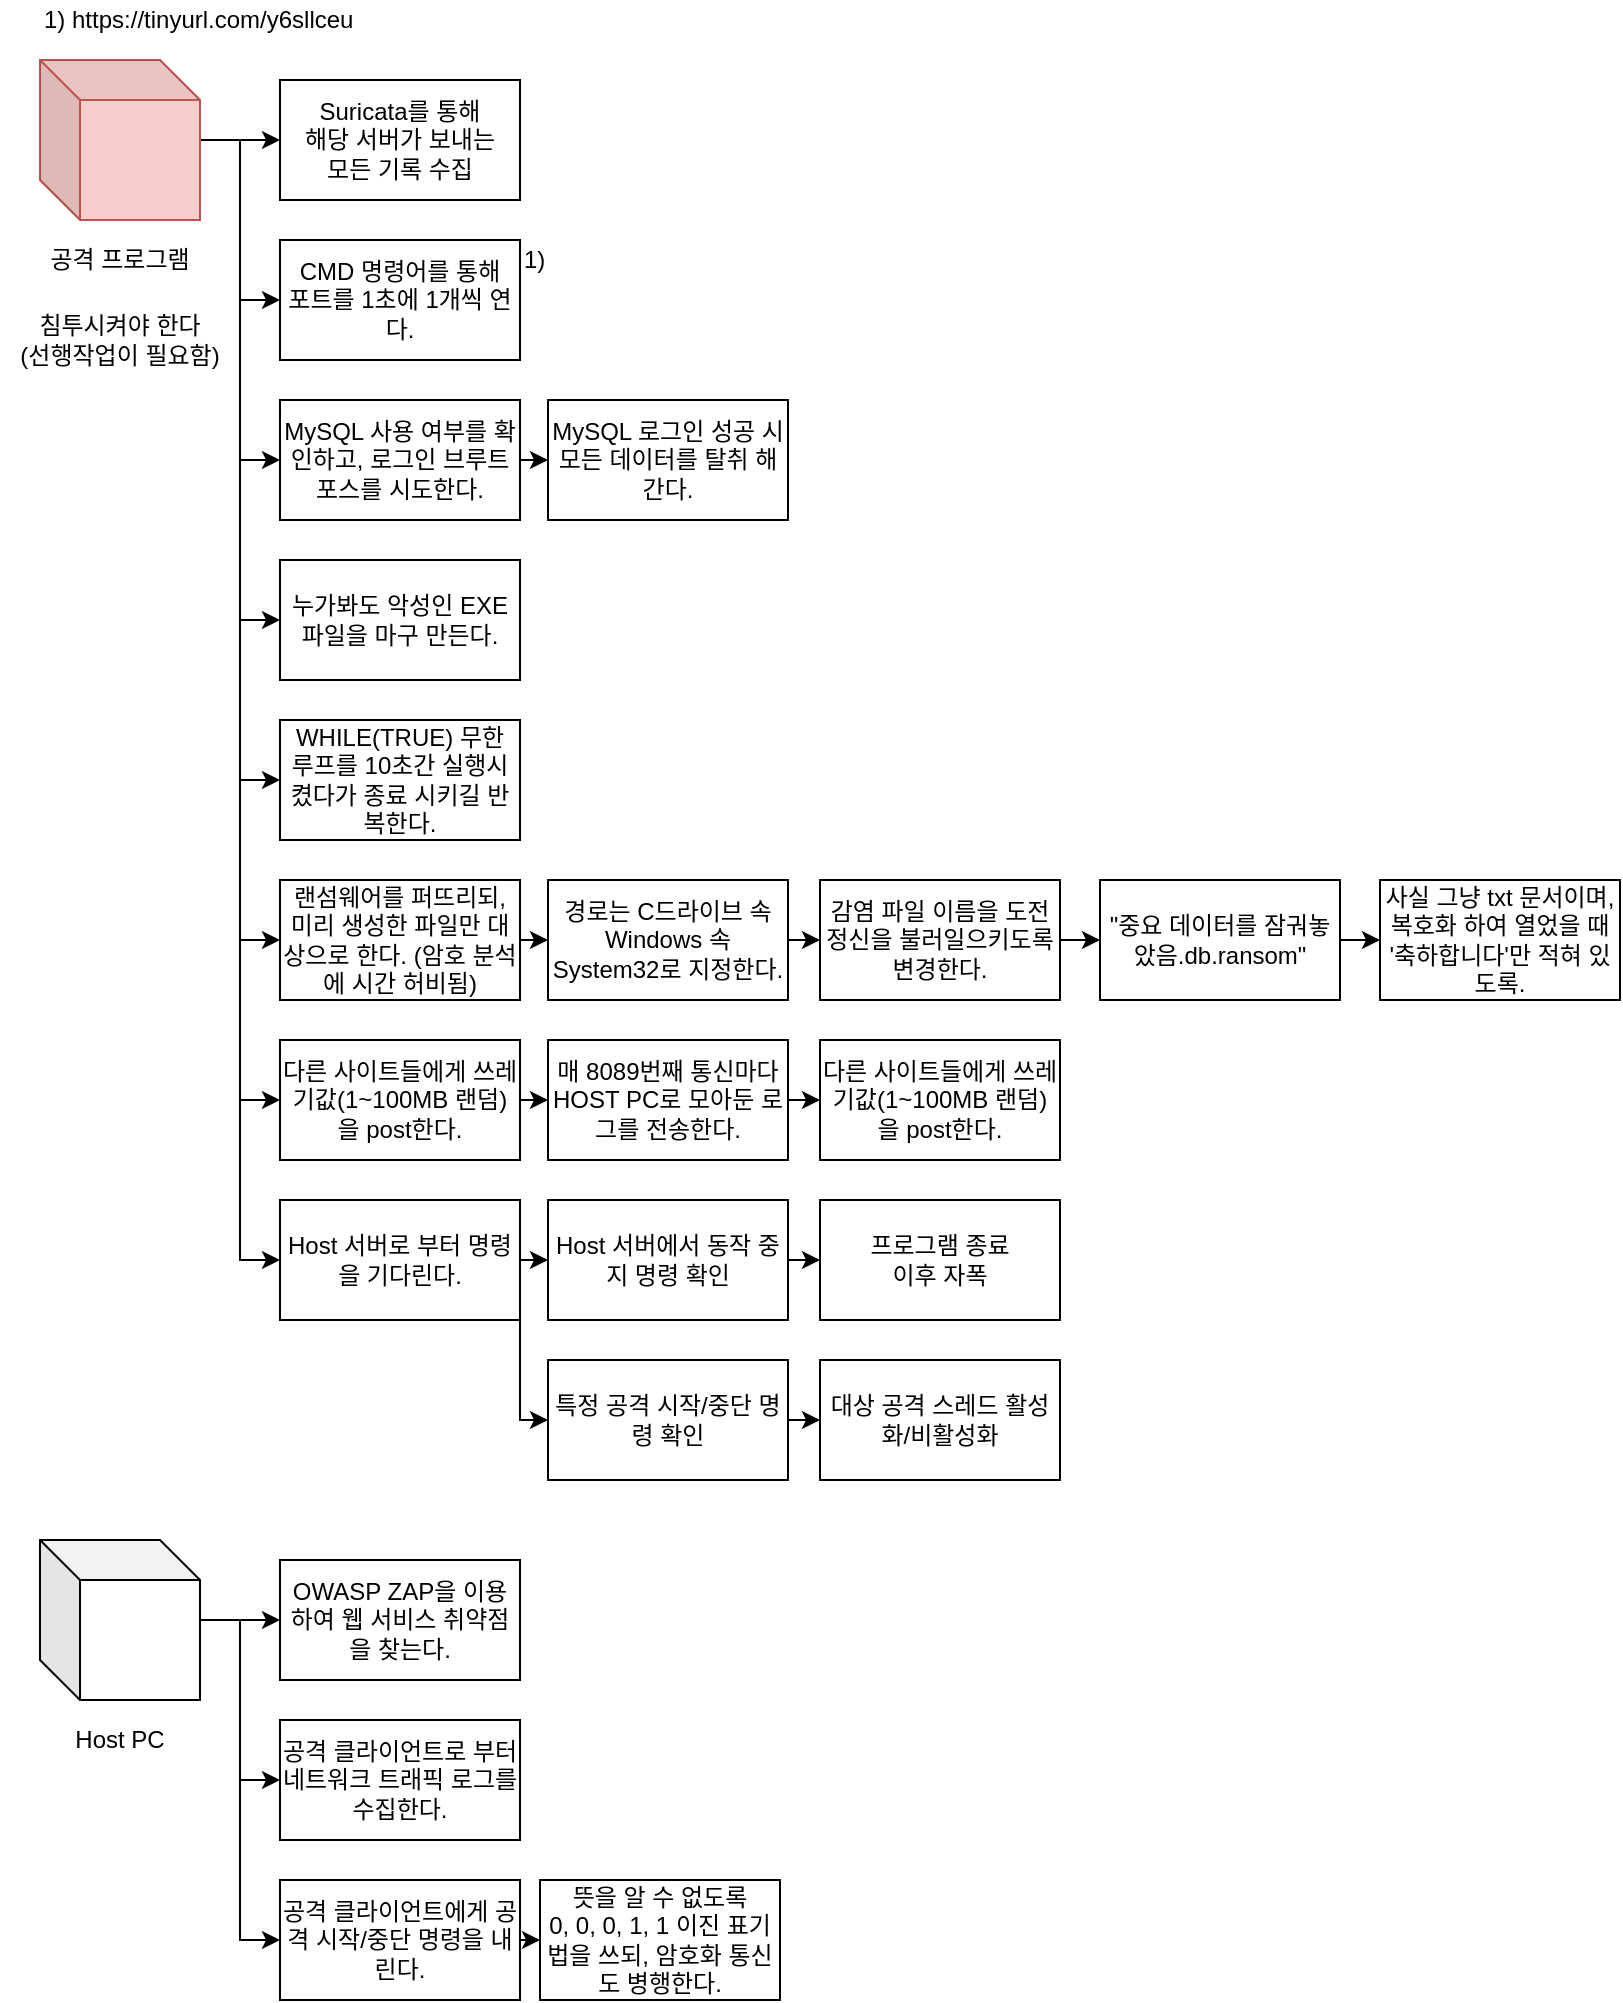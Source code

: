 <mxfile version="14.1.8" type="device"><diagram id="BW9gS1wP1go8qflBSywH" name="Page-1"><mxGraphModel dx="1730" dy="818" grid="1" gridSize="10" guides="1" tooltips="1" connect="1" arrows="1" fold="1" page="1" pageScale="1" pageWidth="827" pageHeight="1169" math="0" shadow="0"><root><mxCell id="0"/><mxCell id="1" parent="0"/><mxCell id="CIBvn4lOmlWzKefwEMwY-26" style="edgeStyle=orthogonalEdgeStyle;rounded=0;orthogonalLoop=1;jettySize=auto;html=1;entryX=0;entryY=0.5;entryDx=0;entryDy=0;" edge="1" parent="1" source="CIBvn4lOmlWzKefwEMwY-1" target="CIBvn4lOmlWzKefwEMwY-3"><mxGeometry relative="1" as="geometry"/></mxCell><mxCell id="CIBvn4lOmlWzKefwEMwY-27" style="edgeStyle=orthogonalEdgeStyle;rounded=0;orthogonalLoop=1;jettySize=auto;html=1;exitX=0;exitY=0;exitDx=80;exitDy=50;exitPerimeter=0;entryX=0;entryY=0.5;entryDx=0;entryDy=0;" edge="1" parent="1" source="CIBvn4lOmlWzKefwEMwY-1" target="CIBvn4lOmlWzKefwEMwY-6"><mxGeometry relative="1" as="geometry"><Array as="points"><mxPoint x="120" y="80"/><mxPoint x="140" y="80"/><mxPoint x="140" y="160"/></Array></mxGeometry></mxCell><mxCell id="CIBvn4lOmlWzKefwEMwY-28" style="edgeStyle=orthogonalEdgeStyle;rounded=0;orthogonalLoop=1;jettySize=auto;html=1;exitX=0;exitY=0;exitDx=80;exitDy=50;exitPerimeter=0;entryX=0;entryY=0.5;entryDx=0;entryDy=0;" edge="1" parent="1" source="CIBvn4lOmlWzKefwEMwY-1" target="CIBvn4lOmlWzKefwEMwY-9"><mxGeometry relative="1" as="geometry"><Array as="points"><mxPoint x="120" y="80"/><mxPoint x="140" y="80"/><mxPoint x="140" y="240"/></Array></mxGeometry></mxCell><mxCell id="CIBvn4lOmlWzKefwEMwY-29" style="edgeStyle=orthogonalEdgeStyle;rounded=0;orthogonalLoop=1;jettySize=auto;html=1;exitX=0;exitY=0;exitDx=80;exitDy=50;exitPerimeter=0;entryX=0;entryY=0.5;entryDx=0;entryDy=0;" edge="1" parent="1" source="CIBvn4lOmlWzKefwEMwY-1" target="CIBvn4lOmlWzKefwEMwY-12"><mxGeometry relative="1" as="geometry"><Array as="points"><mxPoint x="120" y="80"/><mxPoint x="140" y="80"/><mxPoint x="140" y="320"/></Array></mxGeometry></mxCell><mxCell id="CIBvn4lOmlWzKefwEMwY-30" style="edgeStyle=orthogonalEdgeStyle;rounded=0;orthogonalLoop=1;jettySize=auto;html=1;exitX=0;exitY=0;exitDx=80;exitDy=50;exitPerimeter=0;entryX=0;entryY=0.5;entryDx=0;entryDy=0;" edge="1" parent="1" source="CIBvn4lOmlWzKefwEMwY-1" target="CIBvn4lOmlWzKefwEMwY-13"><mxGeometry relative="1" as="geometry"><Array as="points"><mxPoint x="120" y="80"/><mxPoint x="140" y="80"/><mxPoint x="140" y="400"/></Array></mxGeometry></mxCell><mxCell id="CIBvn4lOmlWzKefwEMwY-31" style="edgeStyle=orthogonalEdgeStyle;rounded=0;orthogonalLoop=1;jettySize=auto;html=1;exitX=0;exitY=0;exitDx=80;exitDy=50;exitPerimeter=0;entryX=0;entryY=0.5;entryDx=0;entryDy=0;" edge="1" parent="1" source="CIBvn4lOmlWzKefwEMwY-1" target="CIBvn4lOmlWzKefwEMwY-14"><mxGeometry relative="1" as="geometry"><Array as="points"><mxPoint x="120" y="80"/><mxPoint x="140" y="80"/><mxPoint x="140" y="480"/></Array></mxGeometry></mxCell><mxCell id="CIBvn4lOmlWzKefwEMwY-57" style="edgeStyle=orthogonalEdgeStyle;rounded=0;orthogonalLoop=1;jettySize=auto;html=1;exitX=0;exitY=0;exitDx=80;exitDy=50;exitPerimeter=0;entryX=0;entryY=0.5;entryDx=0;entryDy=0;" edge="1" parent="1" source="CIBvn4lOmlWzKefwEMwY-1" target="CIBvn4lOmlWzKefwEMwY-51"><mxGeometry relative="1" as="geometry"><Array as="points"><mxPoint x="120" y="80"/><mxPoint x="140" y="80"/><mxPoint x="140" y="560"/></Array></mxGeometry></mxCell><mxCell id="CIBvn4lOmlWzKefwEMwY-58" style="edgeStyle=orthogonalEdgeStyle;rounded=0;orthogonalLoop=1;jettySize=auto;html=1;exitX=0;exitY=0;exitDx=80;exitDy=50;exitPerimeter=0;entryX=0;entryY=0.5;entryDx=0;entryDy=0;" edge="1" parent="1" source="CIBvn4lOmlWzKefwEMwY-1" target="CIBvn4lOmlWzKefwEMwY-17"><mxGeometry relative="1" as="geometry"><Array as="points"><mxPoint x="120" y="80"/><mxPoint x="140" y="80"/><mxPoint x="140" y="640"/></Array></mxGeometry></mxCell><mxCell id="CIBvn4lOmlWzKefwEMwY-1" value="" style="shape=cube;whiteSpace=wrap;html=1;boundedLbl=1;backgroundOutline=1;darkOpacity=0.05;darkOpacity2=0.1;size=20;fillColor=#f8cecc;strokeColor=#b85450;" vertex="1" parent="1"><mxGeometry x="40" y="40" width="80" height="80" as="geometry"/></mxCell><mxCell id="CIBvn4lOmlWzKefwEMwY-2" value="공격 프로그램" style="text;html=1;strokeColor=none;fillColor=none;align=center;verticalAlign=middle;whiteSpace=wrap;rounded=0;" vertex="1" parent="1"><mxGeometry x="40" y="130" width="80" height="20" as="geometry"/></mxCell><mxCell id="CIBvn4lOmlWzKefwEMwY-3" value="Suricata를 통해&lt;br&gt;해당 서버가 보내는&lt;br&gt;모든 기록 수집" style="rounded=0;whiteSpace=wrap;html=1;" vertex="1" parent="1"><mxGeometry x="160" y="50" width="120" height="60" as="geometry"/></mxCell><mxCell id="CIBvn4lOmlWzKefwEMwY-6" value="CMD 명령어를 통해&lt;br&gt;포트를 1초에 1개씩 연다." style="rounded=0;whiteSpace=wrap;html=1;" vertex="1" parent="1"><mxGeometry x="160" y="130" width="120" height="60" as="geometry"/></mxCell><mxCell id="CIBvn4lOmlWzKefwEMwY-7" value="1)" style="text;html=1;strokeColor=none;fillColor=none;align=left;verticalAlign=middle;whiteSpace=wrap;rounded=0;" vertex="1" parent="1"><mxGeometry x="280" y="130" width="20" height="20" as="geometry"/></mxCell><mxCell id="CIBvn4lOmlWzKefwEMwY-8" value="1)&amp;nbsp;https://tinyurl.com/y6sllceu" style="text;html=1;strokeColor=none;fillColor=none;align=left;verticalAlign=middle;whiteSpace=wrap;rounded=0;" vertex="1" parent="1"><mxGeometry x="40" y="10" width="560" height="20" as="geometry"/></mxCell><mxCell id="CIBvn4lOmlWzKefwEMwY-18" style="edgeStyle=orthogonalEdgeStyle;rounded=0;orthogonalLoop=1;jettySize=auto;html=1;exitX=1;exitY=0.5;exitDx=0;exitDy=0;entryX=0;entryY=0.5;entryDx=0;entryDy=0;" edge="1" parent="1" source="CIBvn4lOmlWzKefwEMwY-9" target="CIBvn4lOmlWzKefwEMwY-10"><mxGeometry relative="1" as="geometry"/></mxCell><mxCell id="CIBvn4lOmlWzKefwEMwY-9" value="MySQL 사용 여부를 확인하고, 로그인 브루트포스를 시도한다." style="rounded=0;whiteSpace=wrap;html=1;" vertex="1" parent="1"><mxGeometry x="160" y="210" width="120" height="60" as="geometry"/></mxCell><mxCell id="CIBvn4lOmlWzKefwEMwY-10" value="MySQL 로그인 성공 시 모든 데이터를 탈취 해 간다." style="rounded=0;whiteSpace=wrap;html=1;" vertex="1" parent="1"><mxGeometry x="294" y="210" width="120" height="60" as="geometry"/></mxCell><mxCell id="CIBvn4lOmlWzKefwEMwY-12" value="누가봐도 악성인 EXE 파일을 마구 만든다." style="rounded=0;whiteSpace=wrap;html=1;" vertex="1" parent="1"><mxGeometry x="160" y="290" width="120" height="60" as="geometry"/></mxCell><mxCell id="CIBvn4lOmlWzKefwEMwY-13" value="WHILE(TRUE) 무한 루프를 10초간 실행시켰다가 종료 시키길 반복한다." style="rounded=0;whiteSpace=wrap;html=1;" vertex="1" parent="1"><mxGeometry x="160" y="370" width="120" height="60" as="geometry"/></mxCell><mxCell id="CIBvn4lOmlWzKefwEMwY-35" style="edgeStyle=orthogonalEdgeStyle;rounded=0;orthogonalLoop=1;jettySize=auto;html=1;exitX=1;exitY=0.5;exitDx=0;exitDy=0;entryX=0;entryY=0.5;entryDx=0;entryDy=0;" edge="1" parent="1" source="CIBvn4lOmlWzKefwEMwY-14" target="CIBvn4lOmlWzKefwEMwY-34"><mxGeometry relative="1" as="geometry"/></mxCell><mxCell id="CIBvn4lOmlWzKefwEMwY-14" value="랜섬웨어를 퍼뜨리되, 미리 생성한 파일만 대상으로 한다. (암호 분석에 시간 허비됨)" style="rounded=0;whiteSpace=wrap;html=1;" vertex="1" parent="1"><mxGeometry x="160" y="450" width="120" height="60" as="geometry"/></mxCell><mxCell id="CIBvn4lOmlWzKefwEMwY-15" value="OWASP ZAP을 이용하여 웹 서비스 취약점을 찾는다." style="rounded=0;whiteSpace=wrap;html=1;" vertex="1" parent="1"><mxGeometry x="160" y="790" width="120" height="60" as="geometry"/></mxCell><mxCell id="CIBvn4lOmlWzKefwEMwY-41" style="edgeStyle=orthogonalEdgeStyle;rounded=0;orthogonalLoop=1;jettySize=auto;html=1;exitX=1;exitY=0.5;exitDx=0;exitDy=0;entryX=0;entryY=0.5;entryDx=0;entryDy=0;" edge="1" parent="1" source="CIBvn4lOmlWzKefwEMwY-17" target="CIBvn4lOmlWzKefwEMwY-40"><mxGeometry relative="1" as="geometry"/></mxCell><mxCell id="CIBvn4lOmlWzKefwEMwY-62" style="edgeStyle=orthogonalEdgeStyle;rounded=0;orthogonalLoop=1;jettySize=auto;html=1;exitX=1;exitY=0.5;exitDx=0;exitDy=0;entryX=0;entryY=0.5;entryDx=0;entryDy=0;" edge="1" parent="1" source="CIBvn4lOmlWzKefwEMwY-17" target="CIBvn4lOmlWzKefwEMwY-59"><mxGeometry relative="1" as="geometry"><Array as="points"><mxPoint x="280" y="720"/></Array></mxGeometry></mxCell><mxCell id="CIBvn4lOmlWzKefwEMwY-17" value="Host 서버로 부터 명령을 기다린다." style="rounded=0;whiteSpace=wrap;html=1;" vertex="1" parent="1"><mxGeometry x="160" y="610" width="120" height="60" as="geometry"/></mxCell><mxCell id="CIBvn4lOmlWzKefwEMwY-23" style="edgeStyle=orthogonalEdgeStyle;rounded=0;orthogonalLoop=1;jettySize=auto;html=1;exitX=1;exitY=0.5;exitDx=0;exitDy=0;entryX=0;entryY=0.5;entryDx=0;entryDy=0;" edge="1" parent="1" source="CIBvn4lOmlWzKefwEMwY-20" target="CIBvn4lOmlWzKefwEMwY-21"><mxGeometry relative="1" as="geometry"/></mxCell><mxCell id="CIBvn4lOmlWzKefwEMwY-20" value="감염 파일 이름을 도전정신을 불러일으키도록 변경한다." style="rounded=0;whiteSpace=wrap;html=1;" vertex="1" parent="1"><mxGeometry x="430" y="450" width="120" height="60" as="geometry"/></mxCell><mxCell id="CIBvn4lOmlWzKefwEMwY-25" style="edgeStyle=orthogonalEdgeStyle;rounded=0;orthogonalLoop=1;jettySize=auto;html=1;exitX=1;exitY=0.5;exitDx=0;exitDy=0;entryX=0;entryY=0.5;entryDx=0;entryDy=0;" edge="1" parent="1" source="CIBvn4lOmlWzKefwEMwY-21" target="CIBvn4lOmlWzKefwEMwY-24"><mxGeometry relative="1" as="geometry"/></mxCell><mxCell id="CIBvn4lOmlWzKefwEMwY-21" value="&quot;중요 데이터를 잠궈놓았음.db.ransom&quot;" style="rounded=0;whiteSpace=wrap;html=1;" vertex="1" parent="1"><mxGeometry x="570" y="450" width="120" height="60" as="geometry"/></mxCell><mxCell id="CIBvn4lOmlWzKefwEMwY-24" value="사실 그냥 txt 문서이며, 복호화 하여 열었을 때 '축하합니다'만 적혀 있도록." style="rounded=0;whiteSpace=wrap;html=1;" vertex="1" parent="1"><mxGeometry x="710" y="450" width="120" height="60" as="geometry"/></mxCell><mxCell id="CIBvn4lOmlWzKefwEMwY-38" style="edgeStyle=orthogonalEdgeStyle;rounded=0;orthogonalLoop=1;jettySize=auto;html=1;exitX=1;exitY=0.5;exitDx=0;exitDy=0;entryX=0;entryY=0.5;entryDx=0;entryDy=0;" edge="1" parent="1" source="CIBvn4lOmlWzKefwEMwY-34" target="CIBvn4lOmlWzKefwEMwY-20"><mxGeometry relative="1" as="geometry"/></mxCell><mxCell id="CIBvn4lOmlWzKefwEMwY-34" value="경로는 C드라이브 속 Windows 속 System32로 지정한다." style="rounded=0;whiteSpace=wrap;html=1;" vertex="1" parent="1"><mxGeometry x="294" y="450" width="120" height="60" as="geometry"/></mxCell><mxCell id="CIBvn4lOmlWzKefwEMwY-39" value="침투시켜야 한다&lt;br&gt;(선행작업이 필요함)" style="text;html=1;strokeColor=none;fillColor=none;align=center;verticalAlign=middle;whiteSpace=wrap;rounded=0;" vertex="1" parent="1"><mxGeometry x="20" y="160" width="120" height="40" as="geometry"/></mxCell><mxCell id="CIBvn4lOmlWzKefwEMwY-43" style="edgeStyle=orthogonalEdgeStyle;rounded=0;orthogonalLoop=1;jettySize=auto;html=1;exitX=1;exitY=0.5;exitDx=0;exitDy=0;entryX=0;entryY=0.5;entryDx=0;entryDy=0;" edge="1" parent="1" source="CIBvn4lOmlWzKefwEMwY-40" target="CIBvn4lOmlWzKefwEMwY-42"><mxGeometry relative="1" as="geometry"/></mxCell><mxCell id="CIBvn4lOmlWzKefwEMwY-40" value="Host 서버에서 동작 중지 명령 확인" style="rounded=0;whiteSpace=wrap;html=1;" vertex="1" parent="1"><mxGeometry x="294" y="610" width="120" height="60" as="geometry"/></mxCell><mxCell id="CIBvn4lOmlWzKefwEMwY-42" value="프로그램 종료&lt;br&gt;이후 자폭" style="rounded=0;whiteSpace=wrap;html=1;" vertex="1" parent="1"><mxGeometry x="430" y="610" width="120" height="60" as="geometry"/></mxCell><mxCell id="CIBvn4lOmlWzKefwEMwY-49" style="edgeStyle=orthogonalEdgeStyle;rounded=0;orthogonalLoop=1;jettySize=auto;html=1;exitX=0;exitY=0;exitDx=80;exitDy=50;exitPerimeter=0;entryX=0;entryY=0.5;entryDx=0;entryDy=0;" edge="1" parent="1" source="CIBvn4lOmlWzKefwEMwY-46" target="CIBvn4lOmlWzKefwEMwY-15"><mxGeometry relative="1" as="geometry"><Array as="points"><mxPoint x="120" y="820"/></Array></mxGeometry></mxCell><mxCell id="CIBvn4lOmlWzKefwEMwY-63" style="edgeStyle=orthogonalEdgeStyle;rounded=0;orthogonalLoop=1;jettySize=auto;html=1;exitX=0;exitY=0;exitDx=80;exitDy=50;exitPerimeter=0;entryX=0;entryY=0.5;entryDx=0;entryDy=0;" edge="1" parent="1" source="CIBvn4lOmlWzKefwEMwY-46" target="CIBvn4lOmlWzKefwEMwY-50"><mxGeometry relative="1" as="geometry"><Array as="points"><mxPoint x="120" y="820"/><mxPoint x="140" y="820"/><mxPoint x="140" y="900"/></Array></mxGeometry></mxCell><mxCell id="CIBvn4lOmlWzKefwEMwY-65" style="edgeStyle=orthogonalEdgeStyle;rounded=0;orthogonalLoop=1;jettySize=auto;html=1;exitX=0;exitY=0;exitDx=80;exitDy=50;exitPerimeter=0;entryX=0;entryY=0.5;entryDx=0;entryDy=0;" edge="1" parent="1" source="CIBvn4lOmlWzKefwEMwY-46" target="CIBvn4lOmlWzKefwEMwY-64"><mxGeometry relative="1" as="geometry"><Array as="points"><mxPoint x="120" y="820"/><mxPoint x="140" y="820"/><mxPoint x="140" y="980"/></Array></mxGeometry></mxCell><mxCell id="CIBvn4lOmlWzKefwEMwY-46" value="" style="shape=cube;whiteSpace=wrap;html=1;boundedLbl=1;backgroundOutline=1;darkOpacity=0.05;darkOpacity2=0.1;size=20;" vertex="1" parent="1"><mxGeometry x="40" y="780" width="80" height="80" as="geometry"/></mxCell><mxCell id="CIBvn4lOmlWzKefwEMwY-47" value="Host PC" style="text;html=1;strokeColor=none;fillColor=none;align=center;verticalAlign=middle;whiteSpace=wrap;rounded=0;" vertex="1" parent="1"><mxGeometry x="40" y="870" width="80" height="20" as="geometry"/></mxCell><mxCell id="CIBvn4lOmlWzKefwEMwY-50" value="공격 클라이언트로 부터 네트워크 트래픽 로그를 수집한다." style="rounded=0;whiteSpace=wrap;html=1;" vertex="1" parent="1"><mxGeometry x="160" y="870" width="120" height="60" as="geometry"/></mxCell><mxCell id="CIBvn4lOmlWzKefwEMwY-54" style="edgeStyle=orthogonalEdgeStyle;rounded=0;orthogonalLoop=1;jettySize=auto;html=1;exitX=1;exitY=0.5;exitDx=0;exitDy=0;entryX=0;entryY=0.5;entryDx=0;entryDy=0;" edge="1" parent="1" source="CIBvn4lOmlWzKefwEMwY-51" target="CIBvn4lOmlWzKefwEMwY-53"><mxGeometry relative="1" as="geometry"/></mxCell><mxCell id="CIBvn4lOmlWzKefwEMwY-51" value="다른 사이트들에게 쓰레기값(1~100MB 랜덤)을 post한다." style="rounded=0;whiteSpace=wrap;html=1;" vertex="1" parent="1"><mxGeometry x="160" y="530" width="120" height="60" as="geometry"/></mxCell><mxCell id="CIBvn4lOmlWzKefwEMwY-56" style="edgeStyle=orthogonalEdgeStyle;rounded=0;orthogonalLoop=1;jettySize=auto;html=1;exitX=1;exitY=0.5;exitDx=0;exitDy=0;entryX=0;entryY=0.5;entryDx=0;entryDy=0;" edge="1" parent="1" source="CIBvn4lOmlWzKefwEMwY-53" target="CIBvn4lOmlWzKefwEMwY-55"><mxGeometry relative="1" as="geometry"/></mxCell><mxCell id="CIBvn4lOmlWzKefwEMwY-53" value="매 8089번째 통신마다 HOST PC로 모아둔 로그를 전송한다." style="rounded=0;whiteSpace=wrap;html=1;" vertex="1" parent="1"><mxGeometry x="294" y="530" width="120" height="60" as="geometry"/></mxCell><mxCell id="CIBvn4lOmlWzKefwEMwY-55" value="다른 사이트들에게 쓰레기값(1~100MB 랜덤)을 post한다." style="rounded=0;whiteSpace=wrap;html=1;" vertex="1" parent="1"><mxGeometry x="430" y="530" width="120" height="60" as="geometry"/></mxCell><mxCell id="CIBvn4lOmlWzKefwEMwY-61" style="edgeStyle=orthogonalEdgeStyle;rounded=0;orthogonalLoop=1;jettySize=auto;html=1;exitX=1;exitY=0.5;exitDx=0;exitDy=0;entryX=0;entryY=0.5;entryDx=0;entryDy=0;" edge="1" parent="1" source="CIBvn4lOmlWzKefwEMwY-59" target="CIBvn4lOmlWzKefwEMwY-60"><mxGeometry relative="1" as="geometry"/></mxCell><mxCell id="CIBvn4lOmlWzKefwEMwY-59" value="특정 공격 시작/중단 명령 확인" style="rounded=0;whiteSpace=wrap;html=1;" vertex="1" parent="1"><mxGeometry x="294" y="690" width="120" height="60" as="geometry"/></mxCell><mxCell id="CIBvn4lOmlWzKefwEMwY-60" value="대상 공격 스레드 활성화/비활성화" style="rounded=0;whiteSpace=wrap;html=1;" vertex="1" parent="1"><mxGeometry x="430" y="690" width="120" height="60" as="geometry"/></mxCell><mxCell id="CIBvn4lOmlWzKefwEMwY-67" style="edgeStyle=orthogonalEdgeStyle;rounded=0;orthogonalLoop=1;jettySize=auto;html=1;exitX=1;exitY=0.5;exitDx=0;exitDy=0;entryX=0;entryY=0.5;entryDx=0;entryDy=0;" edge="1" parent="1" source="CIBvn4lOmlWzKefwEMwY-64" target="CIBvn4lOmlWzKefwEMwY-66"><mxGeometry relative="1" as="geometry"/></mxCell><mxCell id="CIBvn4lOmlWzKefwEMwY-64" value="공격 클라이언트에게 공격 시작/중단 명령을 내린다." style="rounded=0;whiteSpace=wrap;html=1;" vertex="1" parent="1"><mxGeometry x="160" y="950" width="120" height="60" as="geometry"/></mxCell><mxCell id="CIBvn4lOmlWzKefwEMwY-66" value="뜻을 알 수 없도록&lt;br&gt;0, 0, 0, 1, 1 이진 표기법을 쓰되, 암호화 통신도 병행한다." style="rounded=0;whiteSpace=wrap;html=1;" vertex="1" parent="1"><mxGeometry x="290" y="950" width="120" height="60" as="geometry"/></mxCell></root></mxGraphModel></diagram></mxfile>